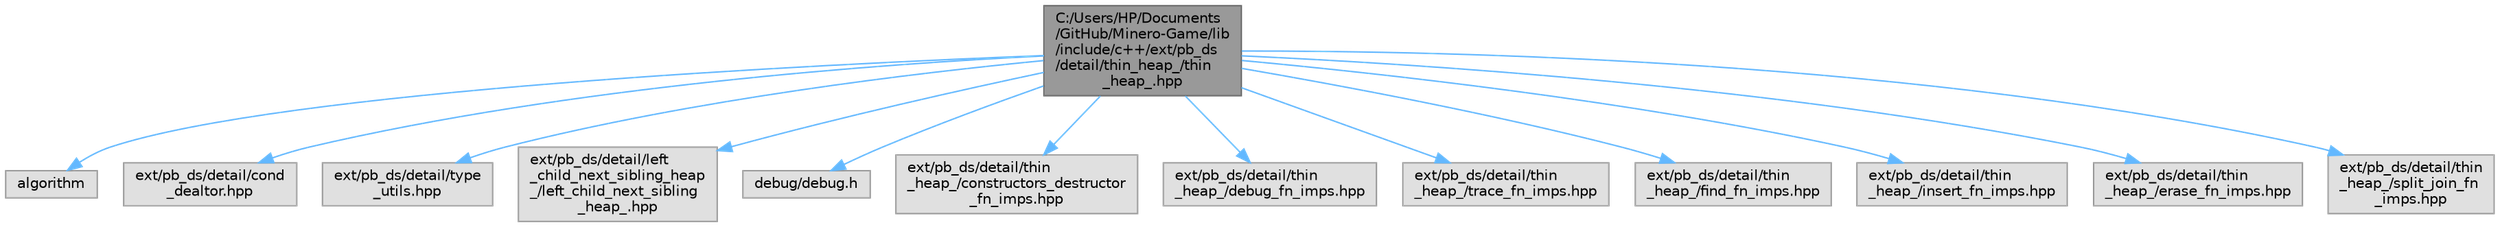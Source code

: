 digraph "C:/Users/HP/Documents/GitHub/Minero-Game/lib/include/c++/ext/pb_ds/detail/thin_heap_/thin_heap_.hpp"
{
 // LATEX_PDF_SIZE
  bgcolor="transparent";
  edge [fontname=Helvetica,fontsize=10,labelfontname=Helvetica,labelfontsize=10];
  node [fontname=Helvetica,fontsize=10,shape=box,height=0.2,width=0.4];
  Node1 [id="Node000001",label="C:/Users/HP/Documents\l/GitHub/Minero-Game/lib\l/include/c++/ext/pb_ds\l/detail/thin_heap_/thin\l_heap_.hpp",height=0.2,width=0.4,color="gray40", fillcolor="grey60", style="filled", fontcolor="black",tooltip=" "];
  Node1 -> Node2 [id="edge13_Node000001_Node000002",color="steelblue1",style="solid",tooltip=" "];
  Node2 [id="Node000002",label="algorithm",height=0.2,width=0.4,color="grey60", fillcolor="#E0E0E0", style="filled",tooltip=" "];
  Node1 -> Node3 [id="edge14_Node000001_Node000003",color="steelblue1",style="solid",tooltip=" "];
  Node3 [id="Node000003",label="ext/pb_ds/detail/cond\l_dealtor.hpp",height=0.2,width=0.4,color="grey60", fillcolor="#E0E0E0", style="filled",tooltip=" "];
  Node1 -> Node4 [id="edge15_Node000001_Node000004",color="steelblue1",style="solid",tooltip=" "];
  Node4 [id="Node000004",label="ext/pb_ds/detail/type\l_utils.hpp",height=0.2,width=0.4,color="grey60", fillcolor="#E0E0E0", style="filled",tooltip=" "];
  Node1 -> Node5 [id="edge16_Node000001_Node000005",color="steelblue1",style="solid",tooltip=" "];
  Node5 [id="Node000005",label="ext/pb_ds/detail/left\l_child_next_sibling_heap\l_/left_child_next_sibling\l_heap_.hpp",height=0.2,width=0.4,color="grey60", fillcolor="#E0E0E0", style="filled",tooltip=" "];
  Node1 -> Node6 [id="edge17_Node000001_Node000006",color="steelblue1",style="solid",tooltip=" "];
  Node6 [id="Node000006",label="debug/debug.h",height=0.2,width=0.4,color="grey60", fillcolor="#E0E0E0", style="filled",tooltip=" "];
  Node1 -> Node7 [id="edge18_Node000001_Node000007",color="steelblue1",style="solid",tooltip=" "];
  Node7 [id="Node000007",label="ext/pb_ds/detail/thin\l_heap_/constructors_destructor\l_fn_imps.hpp",height=0.2,width=0.4,color="grey60", fillcolor="#E0E0E0", style="filled",tooltip=" "];
  Node1 -> Node8 [id="edge19_Node000001_Node000008",color="steelblue1",style="solid",tooltip=" "];
  Node8 [id="Node000008",label="ext/pb_ds/detail/thin\l_heap_/debug_fn_imps.hpp",height=0.2,width=0.4,color="grey60", fillcolor="#E0E0E0", style="filled",tooltip=" "];
  Node1 -> Node9 [id="edge20_Node000001_Node000009",color="steelblue1",style="solid",tooltip=" "];
  Node9 [id="Node000009",label="ext/pb_ds/detail/thin\l_heap_/trace_fn_imps.hpp",height=0.2,width=0.4,color="grey60", fillcolor="#E0E0E0", style="filled",tooltip=" "];
  Node1 -> Node10 [id="edge21_Node000001_Node000010",color="steelblue1",style="solid",tooltip=" "];
  Node10 [id="Node000010",label="ext/pb_ds/detail/thin\l_heap_/find_fn_imps.hpp",height=0.2,width=0.4,color="grey60", fillcolor="#E0E0E0", style="filled",tooltip=" "];
  Node1 -> Node11 [id="edge22_Node000001_Node000011",color="steelblue1",style="solid",tooltip=" "];
  Node11 [id="Node000011",label="ext/pb_ds/detail/thin\l_heap_/insert_fn_imps.hpp",height=0.2,width=0.4,color="grey60", fillcolor="#E0E0E0", style="filled",tooltip=" "];
  Node1 -> Node12 [id="edge23_Node000001_Node000012",color="steelblue1",style="solid",tooltip=" "];
  Node12 [id="Node000012",label="ext/pb_ds/detail/thin\l_heap_/erase_fn_imps.hpp",height=0.2,width=0.4,color="grey60", fillcolor="#E0E0E0", style="filled",tooltip=" "];
  Node1 -> Node13 [id="edge24_Node000001_Node000013",color="steelblue1",style="solid",tooltip=" "];
  Node13 [id="Node000013",label="ext/pb_ds/detail/thin\l_heap_/split_join_fn\l_imps.hpp",height=0.2,width=0.4,color="grey60", fillcolor="#E0E0E0", style="filled",tooltip=" "];
}
